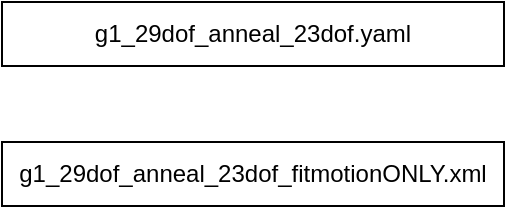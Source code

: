 <mxfile version="26.2.15">
  <diagram name="第 1 页" id="AkGlC3xSfhQQKawSLVSH">
    <mxGraphModel dx="755" dy="2083" grid="1" gridSize="10" guides="1" tooltips="1" connect="1" arrows="1" fold="1" page="0" pageScale="1" pageWidth="827" pageHeight="1169" math="0" shadow="0">
      <root>
        <mxCell id="0" />
        <mxCell id="1" parent="0" />
        <mxCell id="8RFJ2upmh5c0eI3N2pt9-1" value="g1_29dof_anneal_23dof.yaml" style="rounded=0;whiteSpace=wrap;html=1;" vertex="1" parent="1">
          <mxGeometry x="139" y="-80" width="251" height="32" as="geometry" />
        </mxCell>
        <mxCell id="8RFJ2upmh5c0eI3N2pt9-2" value="g1_29dof_anneal_23dof_fitmotionONLY.xml" style="rounded=0;whiteSpace=wrap;html=1;" vertex="1" parent="1">
          <mxGeometry x="139" y="-10" width="251" height="32" as="geometry" />
        </mxCell>
      </root>
    </mxGraphModel>
  </diagram>
</mxfile>
